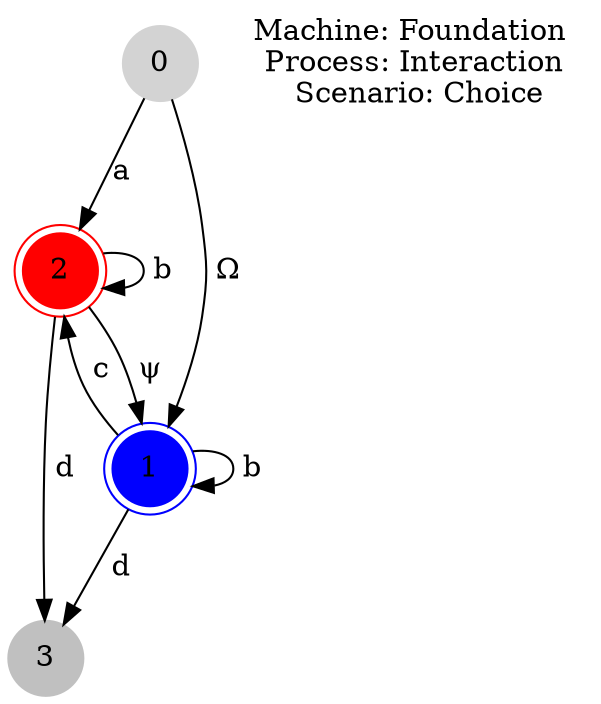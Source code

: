 digraph automata_2 {
	size ="8.5, 11";
	node [shape = circle];
	0 [ style = filled, color=lightgrey ];
	2 [ shape = doublecircle, style=filled, color=red ];
	//A [ style=filled, color=gray ];
	//B [ style=filled, color=gray ];	
	1 [ shape = doublecircle, style = filled, color=blue ];
	3 [ style = filled, color=grey ];
	
	
		
	0 -> 2 [ label = "a " ];
	0 -> 1 [ label = " Ω " ];
	1 -> 2 [ label = " c " ];
	1 -> 1 [ label = " b " ];
	2 -> 2 [ label = " b " ];
	2 -> 1 [ label = " ψ " ];
	2 -> 3 [ label = " d " ];
	1 -> 3 [ label = " d " ]; /* τ φ */
	"Machine: Foundation \n Process: Interaction \n Scenario: Choice"[ shape = plaintext ];
}

